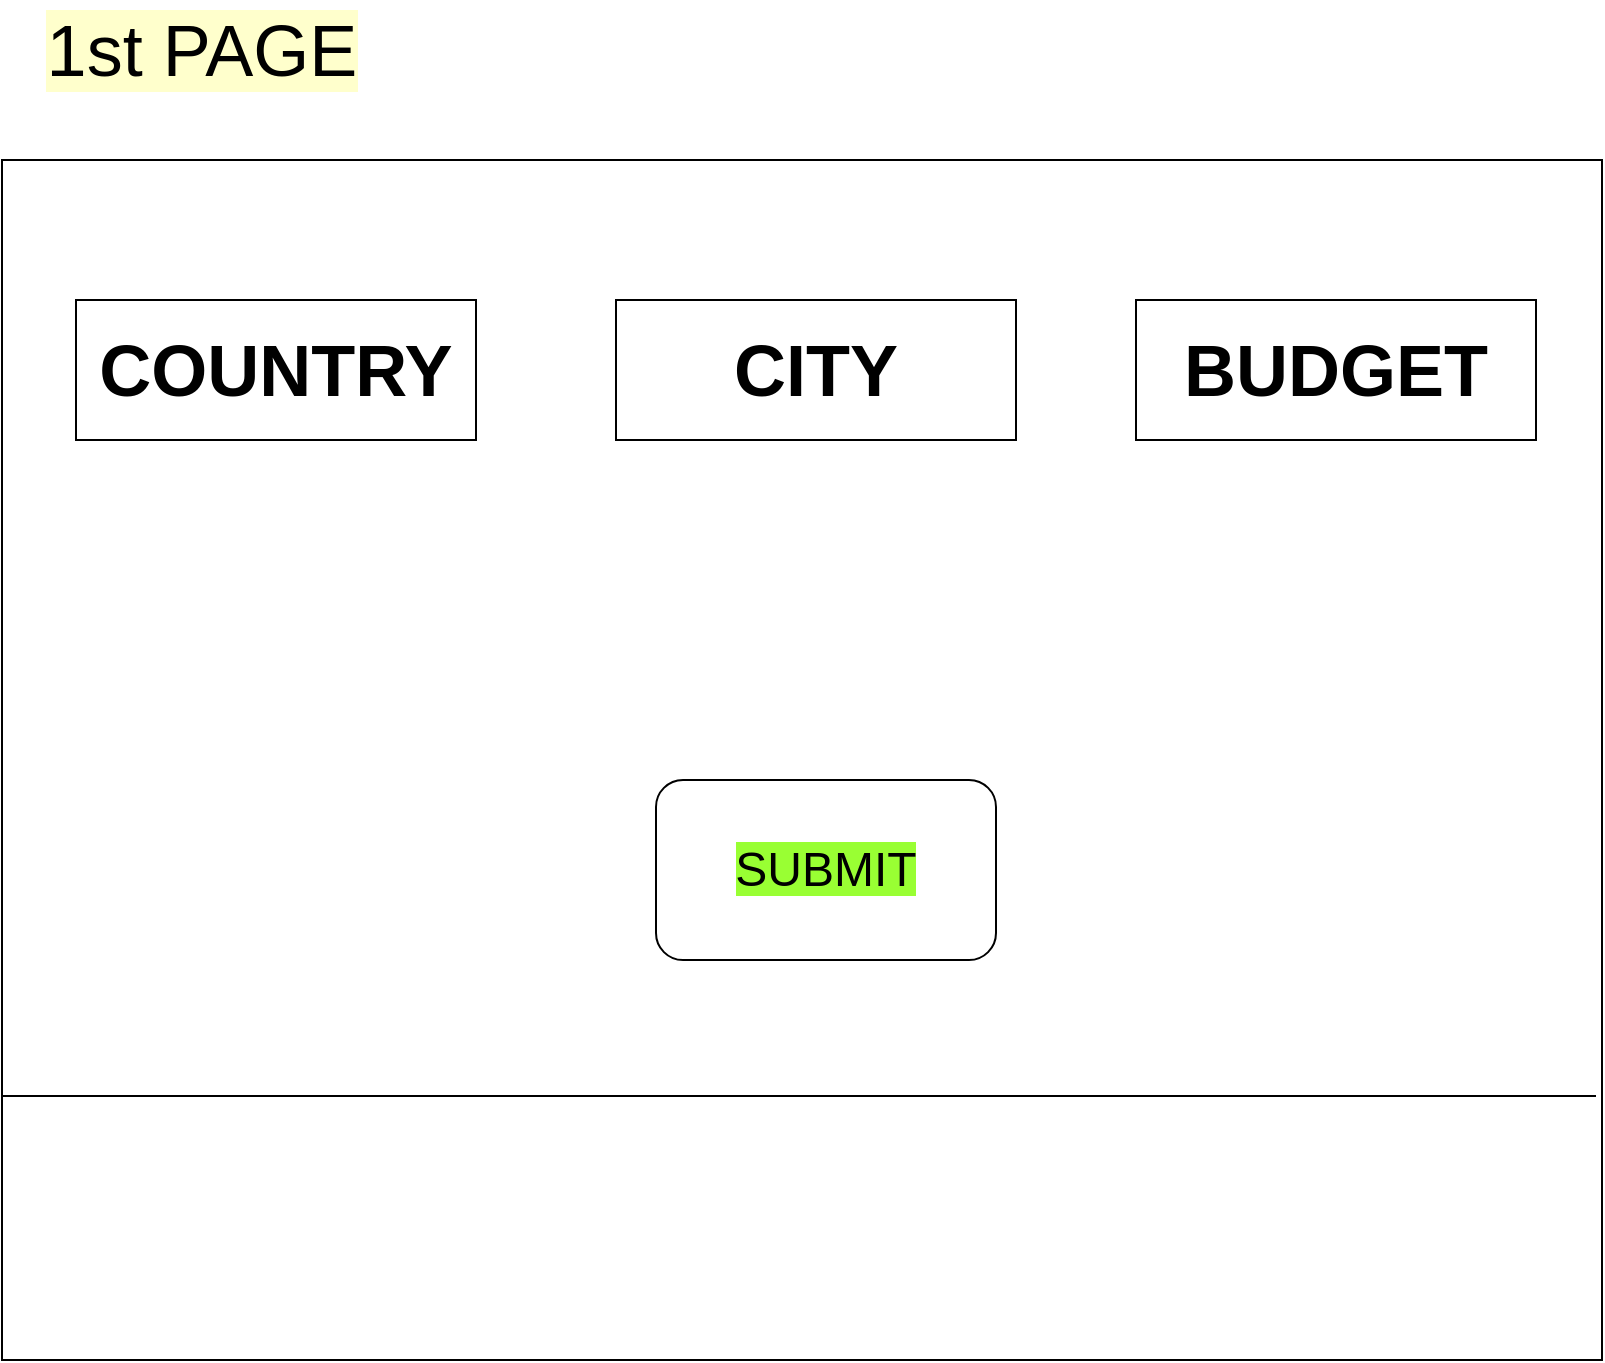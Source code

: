 <mxfile version="10.6.3" type="github"><diagram id="fLJqMTWWeu-8Px9Wawso" name="Page-1"><mxGraphModel dx="1010" dy="582" grid="1" gridSize="10" guides="1" tooltips="1" connect="1" arrows="1" fold="1" page="1" pageScale="1" pageWidth="827" pageHeight="1169" math="0" shadow="0"><root><mxCell id="0"/><mxCell id="1" parent="0"/><mxCell id="0en4mNDyN9zCkzYPHUsA-1" value="" style="rounded=0;whiteSpace=wrap;html=1;" vertex="1" parent="1"><mxGeometry x="13" y="120" width="800" height="600" as="geometry"/></mxCell><mxCell id="0en4mNDyN9zCkzYPHUsA-6" value="&lt;font style=&quot;font-size: 36px&quot;&gt;&lt;b&gt;COUNTRY&lt;/b&gt;&lt;/font&gt;" style="rounded=0;whiteSpace=wrap;html=1;" vertex="1" parent="1"><mxGeometry x="50" y="190" width="200" height="70" as="geometry"/></mxCell><mxCell id="0en4mNDyN9zCkzYPHUsA-7" value="" style="rounded=0;whiteSpace=wrap;html=1;" vertex="1" parent="1"><mxGeometry x="320" y="190" width="200" height="70" as="geometry"/></mxCell><mxCell id="0en4mNDyN9zCkzYPHUsA-8" value="" style="rounded=0;whiteSpace=wrap;html=1;" vertex="1" parent="1"><mxGeometry x="580" y="190" width="200" height="70" as="geometry"/></mxCell><mxCell id="0en4mNDyN9zCkzYPHUsA-9" value="&lt;font style=&quot;font-size: 36px&quot;&gt;&lt;b&gt;CITY&lt;/b&gt;&lt;/font&gt;" style="text;html=1;strokeColor=none;fillColor=none;align=center;verticalAlign=middle;whiteSpace=wrap;rounded=0;" vertex="1" parent="1"><mxGeometry x="375" y="205" width="90" height="40" as="geometry"/></mxCell><mxCell id="0en4mNDyN9zCkzYPHUsA-10" value="&lt;font style=&quot;font-size: 36px&quot;&gt;&lt;b&gt;BUDGET&lt;/b&gt;&lt;/font&gt;" style="text;html=1;strokeColor=none;fillColor=none;align=center;verticalAlign=middle;whiteSpace=wrap;rounded=0;" vertex="1" parent="1"><mxGeometry x="640" y="207.5" width="80" height="35" as="geometry"/></mxCell><mxCell id="0en4mNDyN9zCkzYPHUsA-15" value="" style="rounded=1;whiteSpace=wrap;html=1;" vertex="1" parent="1"><mxGeometry x="340" y="430" width="170" height="90" as="geometry"/></mxCell><mxCell id="0en4mNDyN9zCkzYPHUsA-16" value="&lt;font style=&quot;font-size: 24px ; background-color: rgb(153 , 255 , 51)&quot;&gt;SUBMIT&lt;/font&gt;" style="text;html=1;strokeColor=none;fillColor=none;align=center;verticalAlign=middle;whiteSpace=wrap;rounded=0;" vertex="1" parent="1"><mxGeometry x="375" y="457.5" width="100" height="35" as="geometry"/></mxCell><mxCell id="0en4mNDyN9zCkzYPHUsA-19" value="" style="line;strokeWidth=1;fillColor=none;align=left;verticalAlign=middle;spacingTop=-1;spacingLeft=3;spacingRight=3;rotatable=0;labelPosition=right;points=[];portConstraint=eastwest;" vertex="1" parent="1"><mxGeometry x="13" y="584" width="797" height="8" as="geometry"/></mxCell><mxCell id="0en4mNDyN9zCkzYPHUsA-26" value="&lt;font style=&quot;background-color: rgb(255 , 255 , 204) ; font-size: 36px&quot;&gt;1st PAGE&lt;/font&gt;" style="text;html=1;strokeColor=none;fillColor=none;align=center;verticalAlign=middle;whiteSpace=wrap;rounded=0;" vertex="1" parent="1"><mxGeometry x="13" y="40" width="200" height="50" as="geometry"/></mxCell></root></mxGraphModel></diagram></mxfile>